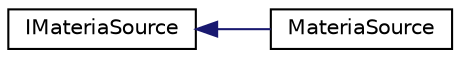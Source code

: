 digraph "Graphical Class Hierarchy"
{
 // LATEX_PDF_SIZE
  edge [fontname="Helvetica",fontsize="10",labelfontname="Helvetica",labelfontsize="10"];
  node [fontname="Helvetica",fontsize="10",shape=record];
  rankdir="LR";
  Node0 [label="IMateriaSource",height=0.2,width=0.4,color="black", fillcolor="white", style="filled",URL="$classIMateriaSource.html",tooltip="Interface IMateriaSource @motclef interface, gestion matérias, apprentissage, création @méthodes dest..."];
  Node0 -> Node1 [dir="back",color="midnightblue",fontsize="10",style="solid",fontname="Helvetica"];
  Node1 [label="MateriaSource",height=0.2,width=0.4,color="black", fillcolor="white", style="filled",URL="$classMateriaSource.html",tooltip="Classe MateriaSource dérivée de IMateriaSource @motclef classe, gestion matérias, stockage,..."];
}
